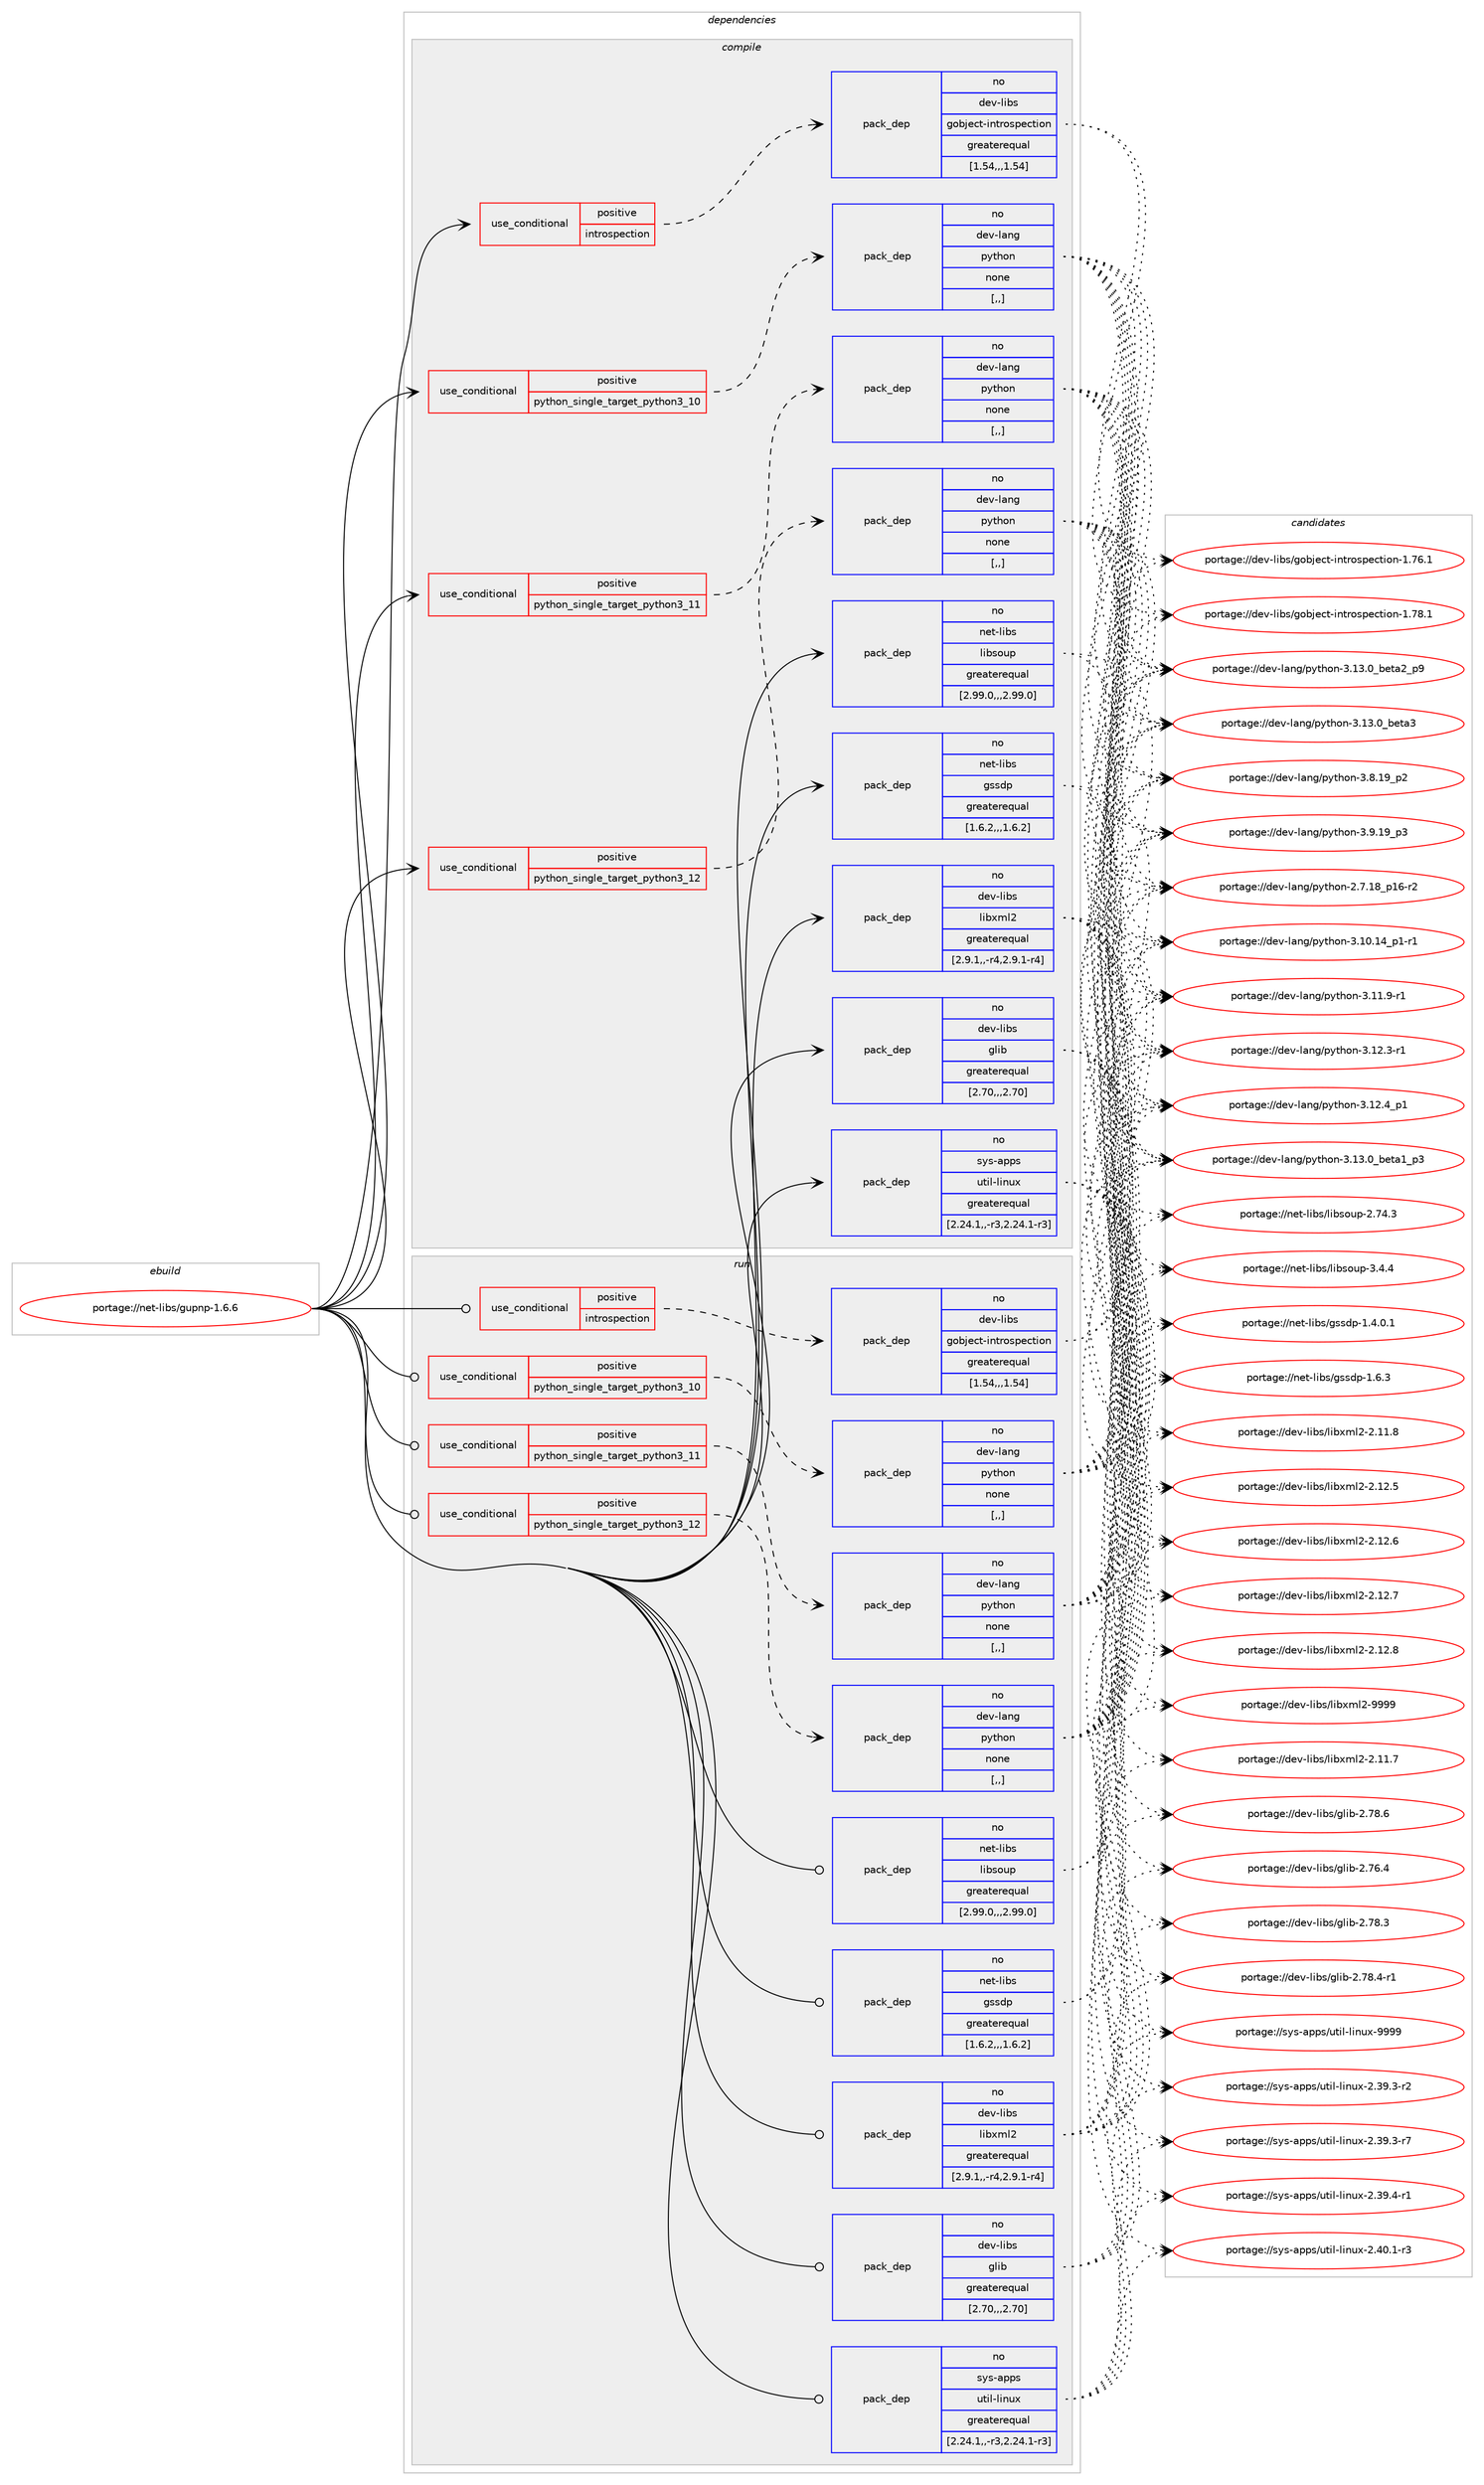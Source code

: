 digraph prolog {

# *************
# Graph options
# *************

newrank=true;
concentrate=true;
compound=true;
graph [rankdir=LR,fontname=Helvetica,fontsize=10,ranksep=1.5];#, ranksep=2.5, nodesep=0.2];
edge  [arrowhead=vee];
node  [fontname=Helvetica,fontsize=10];

# **********
# The ebuild
# **********

subgraph cluster_leftcol {
color=gray;
rank=same;
label=<<i>ebuild</i>>;
id [label="portage://net-libs/gupnp-1.6.6", color=red, width=4, href="../net-libs/gupnp-1.6.6.svg"];
}

# ****************
# The dependencies
# ****************

subgraph cluster_midcol {
color=gray;
label=<<i>dependencies</i>>;
subgraph cluster_compile {
fillcolor="#eeeeee";
style=filled;
label=<<i>compile</i>>;
subgraph cond91061 {
dependency349992 [label=<<TABLE BORDER="0" CELLBORDER="1" CELLSPACING="0" CELLPADDING="4"><TR><TD ROWSPAN="3" CELLPADDING="10">use_conditional</TD></TR><TR><TD>positive</TD></TR><TR><TD>introspection</TD></TR></TABLE>>, shape=none, color=red];
subgraph pack256341 {
dependency349993 [label=<<TABLE BORDER="0" CELLBORDER="1" CELLSPACING="0" CELLPADDING="4" WIDTH="220"><TR><TD ROWSPAN="6" CELLPADDING="30">pack_dep</TD></TR><TR><TD WIDTH="110">no</TD></TR><TR><TD>dev-libs</TD></TR><TR><TD>gobject-introspection</TD></TR><TR><TD>greaterequal</TD></TR><TR><TD>[1.54,,,1.54]</TD></TR></TABLE>>, shape=none, color=blue];
}
dependency349992:e -> dependency349993:w [weight=20,style="dashed",arrowhead="vee"];
}
id:e -> dependency349992:w [weight=20,style="solid",arrowhead="vee"];
subgraph cond91062 {
dependency349994 [label=<<TABLE BORDER="0" CELLBORDER="1" CELLSPACING="0" CELLPADDING="4"><TR><TD ROWSPAN="3" CELLPADDING="10">use_conditional</TD></TR><TR><TD>positive</TD></TR><TR><TD>python_single_target_python3_10</TD></TR></TABLE>>, shape=none, color=red];
subgraph pack256342 {
dependency349995 [label=<<TABLE BORDER="0" CELLBORDER="1" CELLSPACING="0" CELLPADDING="4" WIDTH="220"><TR><TD ROWSPAN="6" CELLPADDING="30">pack_dep</TD></TR><TR><TD WIDTH="110">no</TD></TR><TR><TD>dev-lang</TD></TR><TR><TD>python</TD></TR><TR><TD>none</TD></TR><TR><TD>[,,]</TD></TR></TABLE>>, shape=none, color=blue];
}
dependency349994:e -> dependency349995:w [weight=20,style="dashed",arrowhead="vee"];
}
id:e -> dependency349994:w [weight=20,style="solid",arrowhead="vee"];
subgraph cond91063 {
dependency349996 [label=<<TABLE BORDER="0" CELLBORDER="1" CELLSPACING="0" CELLPADDING="4"><TR><TD ROWSPAN="3" CELLPADDING="10">use_conditional</TD></TR><TR><TD>positive</TD></TR><TR><TD>python_single_target_python3_11</TD></TR></TABLE>>, shape=none, color=red];
subgraph pack256343 {
dependency349997 [label=<<TABLE BORDER="0" CELLBORDER="1" CELLSPACING="0" CELLPADDING="4" WIDTH="220"><TR><TD ROWSPAN="6" CELLPADDING="30">pack_dep</TD></TR><TR><TD WIDTH="110">no</TD></TR><TR><TD>dev-lang</TD></TR><TR><TD>python</TD></TR><TR><TD>none</TD></TR><TR><TD>[,,]</TD></TR></TABLE>>, shape=none, color=blue];
}
dependency349996:e -> dependency349997:w [weight=20,style="dashed",arrowhead="vee"];
}
id:e -> dependency349996:w [weight=20,style="solid",arrowhead="vee"];
subgraph cond91064 {
dependency349998 [label=<<TABLE BORDER="0" CELLBORDER="1" CELLSPACING="0" CELLPADDING="4"><TR><TD ROWSPAN="3" CELLPADDING="10">use_conditional</TD></TR><TR><TD>positive</TD></TR><TR><TD>python_single_target_python3_12</TD></TR></TABLE>>, shape=none, color=red];
subgraph pack256344 {
dependency349999 [label=<<TABLE BORDER="0" CELLBORDER="1" CELLSPACING="0" CELLPADDING="4" WIDTH="220"><TR><TD ROWSPAN="6" CELLPADDING="30">pack_dep</TD></TR><TR><TD WIDTH="110">no</TD></TR><TR><TD>dev-lang</TD></TR><TR><TD>python</TD></TR><TR><TD>none</TD></TR><TR><TD>[,,]</TD></TR></TABLE>>, shape=none, color=blue];
}
dependency349998:e -> dependency349999:w [weight=20,style="dashed",arrowhead="vee"];
}
id:e -> dependency349998:w [weight=20,style="solid",arrowhead="vee"];
subgraph pack256345 {
dependency350000 [label=<<TABLE BORDER="0" CELLBORDER="1" CELLSPACING="0" CELLPADDING="4" WIDTH="220"><TR><TD ROWSPAN="6" CELLPADDING="30">pack_dep</TD></TR><TR><TD WIDTH="110">no</TD></TR><TR><TD>dev-libs</TD></TR><TR><TD>glib</TD></TR><TR><TD>greaterequal</TD></TR><TR><TD>[2.70,,,2.70]</TD></TR></TABLE>>, shape=none, color=blue];
}
id:e -> dependency350000:w [weight=20,style="solid",arrowhead="vee"];
subgraph pack256346 {
dependency350001 [label=<<TABLE BORDER="0" CELLBORDER="1" CELLSPACING="0" CELLPADDING="4" WIDTH="220"><TR><TD ROWSPAN="6" CELLPADDING="30">pack_dep</TD></TR><TR><TD WIDTH="110">no</TD></TR><TR><TD>dev-libs</TD></TR><TR><TD>libxml2</TD></TR><TR><TD>greaterequal</TD></TR><TR><TD>[2.9.1,,-r4,2.9.1-r4]</TD></TR></TABLE>>, shape=none, color=blue];
}
id:e -> dependency350001:w [weight=20,style="solid",arrowhead="vee"];
subgraph pack256347 {
dependency350002 [label=<<TABLE BORDER="0" CELLBORDER="1" CELLSPACING="0" CELLPADDING="4" WIDTH="220"><TR><TD ROWSPAN="6" CELLPADDING="30">pack_dep</TD></TR><TR><TD WIDTH="110">no</TD></TR><TR><TD>net-libs</TD></TR><TR><TD>gssdp</TD></TR><TR><TD>greaterequal</TD></TR><TR><TD>[1.6.2,,,1.6.2]</TD></TR></TABLE>>, shape=none, color=blue];
}
id:e -> dependency350002:w [weight=20,style="solid",arrowhead="vee"];
subgraph pack256348 {
dependency350003 [label=<<TABLE BORDER="0" CELLBORDER="1" CELLSPACING="0" CELLPADDING="4" WIDTH="220"><TR><TD ROWSPAN="6" CELLPADDING="30">pack_dep</TD></TR><TR><TD WIDTH="110">no</TD></TR><TR><TD>net-libs</TD></TR><TR><TD>libsoup</TD></TR><TR><TD>greaterequal</TD></TR><TR><TD>[2.99.0,,,2.99.0]</TD></TR></TABLE>>, shape=none, color=blue];
}
id:e -> dependency350003:w [weight=20,style="solid",arrowhead="vee"];
subgraph pack256349 {
dependency350004 [label=<<TABLE BORDER="0" CELLBORDER="1" CELLSPACING="0" CELLPADDING="4" WIDTH="220"><TR><TD ROWSPAN="6" CELLPADDING="30">pack_dep</TD></TR><TR><TD WIDTH="110">no</TD></TR><TR><TD>sys-apps</TD></TR><TR><TD>util-linux</TD></TR><TR><TD>greaterequal</TD></TR><TR><TD>[2.24.1,,-r3,2.24.1-r3]</TD></TR></TABLE>>, shape=none, color=blue];
}
id:e -> dependency350004:w [weight=20,style="solid",arrowhead="vee"];
}
subgraph cluster_compileandrun {
fillcolor="#eeeeee";
style=filled;
label=<<i>compile and run</i>>;
}
subgraph cluster_run {
fillcolor="#eeeeee";
style=filled;
label=<<i>run</i>>;
subgraph cond91065 {
dependency350005 [label=<<TABLE BORDER="0" CELLBORDER="1" CELLSPACING="0" CELLPADDING="4"><TR><TD ROWSPAN="3" CELLPADDING="10">use_conditional</TD></TR><TR><TD>positive</TD></TR><TR><TD>introspection</TD></TR></TABLE>>, shape=none, color=red];
subgraph pack256350 {
dependency350006 [label=<<TABLE BORDER="0" CELLBORDER="1" CELLSPACING="0" CELLPADDING="4" WIDTH="220"><TR><TD ROWSPAN="6" CELLPADDING="30">pack_dep</TD></TR><TR><TD WIDTH="110">no</TD></TR><TR><TD>dev-libs</TD></TR><TR><TD>gobject-introspection</TD></TR><TR><TD>greaterequal</TD></TR><TR><TD>[1.54,,,1.54]</TD></TR></TABLE>>, shape=none, color=blue];
}
dependency350005:e -> dependency350006:w [weight=20,style="dashed",arrowhead="vee"];
}
id:e -> dependency350005:w [weight=20,style="solid",arrowhead="odot"];
subgraph cond91066 {
dependency350007 [label=<<TABLE BORDER="0" CELLBORDER="1" CELLSPACING="0" CELLPADDING="4"><TR><TD ROWSPAN="3" CELLPADDING="10">use_conditional</TD></TR><TR><TD>positive</TD></TR><TR><TD>python_single_target_python3_10</TD></TR></TABLE>>, shape=none, color=red];
subgraph pack256351 {
dependency350008 [label=<<TABLE BORDER="0" CELLBORDER="1" CELLSPACING="0" CELLPADDING="4" WIDTH="220"><TR><TD ROWSPAN="6" CELLPADDING="30">pack_dep</TD></TR><TR><TD WIDTH="110">no</TD></TR><TR><TD>dev-lang</TD></TR><TR><TD>python</TD></TR><TR><TD>none</TD></TR><TR><TD>[,,]</TD></TR></TABLE>>, shape=none, color=blue];
}
dependency350007:e -> dependency350008:w [weight=20,style="dashed",arrowhead="vee"];
}
id:e -> dependency350007:w [weight=20,style="solid",arrowhead="odot"];
subgraph cond91067 {
dependency350009 [label=<<TABLE BORDER="0" CELLBORDER="1" CELLSPACING="0" CELLPADDING="4"><TR><TD ROWSPAN="3" CELLPADDING="10">use_conditional</TD></TR><TR><TD>positive</TD></TR><TR><TD>python_single_target_python3_11</TD></TR></TABLE>>, shape=none, color=red];
subgraph pack256352 {
dependency350010 [label=<<TABLE BORDER="0" CELLBORDER="1" CELLSPACING="0" CELLPADDING="4" WIDTH="220"><TR><TD ROWSPAN="6" CELLPADDING="30">pack_dep</TD></TR><TR><TD WIDTH="110">no</TD></TR><TR><TD>dev-lang</TD></TR><TR><TD>python</TD></TR><TR><TD>none</TD></TR><TR><TD>[,,]</TD></TR></TABLE>>, shape=none, color=blue];
}
dependency350009:e -> dependency350010:w [weight=20,style="dashed",arrowhead="vee"];
}
id:e -> dependency350009:w [weight=20,style="solid",arrowhead="odot"];
subgraph cond91068 {
dependency350011 [label=<<TABLE BORDER="0" CELLBORDER="1" CELLSPACING="0" CELLPADDING="4"><TR><TD ROWSPAN="3" CELLPADDING="10">use_conditional</TD></TR><TR><TD>positive</TD></TR><TR><TD>python_single_target_python3_12</TD></TR></TABLE>>, shape=none, color=red];
subgraph pack256353 {
dependency350012 [label=<<TABLE BORDER="0" CELLBORDER="1" CELLSPACING="0" CELLPADDING="4" WIDTH="220"><TR><TD ROWSPAN="6" CELLPADDING="30">pack_dep</TD></TR><TR><TD WIDTH="110">no</TD></TR><TR><TD>dev-lang</TD></TR><TR><TD>python</TD></TR><TR><TD>none</TD></TR><TR><TD>[,,]</TD></TR></TABLE>>, shape=none, color=blue];
}
dependency350011:e -> dependency350012:w [weight=20,style="dashed",arrowhead="vee"];
}
id:e -> dependency350011:w [weight=20,style="solid",arrowhead="odot"];
subgraph pack256354 {
dependency350013 [label=<<TABLE BORDER="0" CELLBORDER="1" CELLSPACING="0" CELLPADDING="4" WIDTH="220"><TR><TD ROWSPAN="6" CELLPADDING="30">pack_dep</TD></TR><TR><TD WIDTH="110">no</TD></TR><TR><TD>dev-libs</TD></TR><TR><TD>glib</TD></TR><TR><TD>greaterequal</TD></TR><TR><TD>[2.70,,,2.70]</TD></TR></TABLE>>, shape=none, color=blue];
}
id:e -> dependency350013:w [weight=20,style="solid",arrowhead="odot"];
subgraph pack256355 {
dependency350014 [label=<<TABLE BORDER="0" CELLBORDER="1" CELLSPACING="0" CELLPADDING="4" WIDTH="220"><TR><TD ROWSPAN="6" CELLPADDING="30">pack_dep</TD></TR><TR><TD WIDTH="110">no</TD></TR><TR><TD>dev-libs</TD></TR><TR><TD>libxml2</TD></TR><TR><TD>greaterequal</TD></TR><TR><TD>[2.9.1,,-r4,2.9.1-r4]</TD></TR></TABLE>>, shape=none, color=blue];
}
id:e -> dependency350014:w [weight=20,style="solid",arrowhead="odot"];
subgraph pack256356 {
dependency350015 [label=<<TABLE BORDER="0" CELLBORDER="1" CELLSPACING="0" CELLPADDING="4" WIDTH="220"><TR><TD ROWSPAN="6" CELLPADDING="30">pack_dep</TD></TR><TR><TD WIDTH="110">no</TD></TR><TR><TD>net-libs</TD></TR><TR><TD>gssdp</TD></TR><TR><TD>greaterequal</TD></TR><TR><TD>[1.6.2,,,1.6.2]</TD></TR></TABLE>>, shape=none, color=blue];
}
id:e -> dependency350015:w [weight=20,style="solid",arrowhead="odot"];
subgraph pack256357 {
dependency350016 [label=<<TABLE BORDER="0" CELLBORDER="1" CELLSPACING="0" CELLPADDING="4" WIDTH="220"><TR><TD ROWSPAN="6" CELLPADDING="30">pack_dep</TD></TR><TR><TD WIDTH="110">no</TD></TR><TR><TD>net-libs</TD></TR><TR><TD>libsoup</TD></TR><TR><TD>greaterequal</TD></TR><TR><TD>[2.99.0,,,2.99.0]</TD></TR></TABLE>>, shape=none, color=blue];
}
id:e -> dependency350016:w [weight=20,style="solid",arrowhead="odot"];
subgraph pack256358 {
dependency350017 [label=<<TABLE BORDER="0" CELLBORDER="1" CELLSPACING="0" CELLPADDING="4" WIDTH="220"><TR><TD ROWSPAN="6" CELLPADDING="30">pack_dep</TD></TR><TR><TD WIDTH="110">no</TD></TR><TR><TD>sys-apps</TD></TR><TR><TD>util-linux</TD></TR><TR><TD>greaterequal</TD></TR><TR><TD>[2.24.1,,-r3,2.24.1-r3]</TD></TR></TABLE>>, shape=none, color=blue];
}
id:e -> dependency350017:w [weight=20,style="solid",arrowhead="odot"];
}
}

# **************
# The candidates
# **************

subgraph cluster_choices {
rank=same;
color=gray;
label=<<i>candidates</i>>;

subgraph choice256341 {
color=black;
nodesep=1;
choice1001011184510810598115471031119810610199116451051101161141111151121019911610511111045494655544649 [label="portage://dev-libs/gobject-introspection-1.76.1", color=red, width=4,href="../dev-libs/gobject-introspection-1.76.1.svg"];
choice1001011184510810598115471031119810610199116451051101161141111151121019911610511111045494655564649 [label="portage://dev-libs/gobject-introspection-1.78.1", color=red, width=4,href="../dev-libs/gobject-introspection-1.78.1.svg"];
dependency349993:e -> choice1001011184510810598115471031119810610199116451051101161141111151121019911610511111045494655544649:w [style=dotted,weight="100"];
dependency349993:e -> choice1001011184510810598115471031119810610199116451051101161141111151121019911610511111045494655564649:w [style=dotted,weight="100"];
}
subgraph choice256342 {
color=black;
nodesep=1;
choice100101118451089711010347112121116104111110455046554649569511249544511450 [label="portage://dev-lang/python-2.7.18_p16-r2", color=red, width=4,href="../dev-lang/python-2.7.18_p16-r2.svg"];
choice100101118451089711010347112121116104111110455146494846495295112494511449 [label="portage://dev-lang/python-3.10.14_p1-r1", color=red, width=4,href="../dev-lang/python-3.10.14_p1-r1.svg"];
choice100101118451089711010347112121116104111110455146494946574511449 [label="portage://dev-lang/python-3.11.9-r1", color=red, width=4,href="../dev-lang/python-3.11.9-r1.svg"];
choice100101118451089711010347112121116104111110455146495046514511449 [label="portage://dev-lang/python-3.12.3-r1", color=red, width=4,href="../dev-lang/python-3.12.3-r1.svg"];
choice100101118451089711010347112121116104111110455146495046529511249 [label="portage://dev-lang/python-3.12.4_p1", color=red, width=4,href="../dev-lang/python-3.12.4_p1.svg"];
choice10010111845108971101034711212111610411111045514649514648959810111697499511251 [label="portage://dev-lang/python-3.13.0_beta1_p3", color=red, width=4,href="../dev-lang/python-3.13.0_beta1_p3.svg"];
choice10010111845108971101034711212111610411111045514649514648959810111697509511257 [label="portage://dev-lang/python-3.13.0_beta2_p9", color=red, width=4,href="../dev-lang/python-3.13.0_beta2_p9.svg"];
choice1001011184510897110103471121211161041111104551464951464895981011169751 [label="portage://dev-lang/python-3.13.0_beta3", color=red, width=4,href="../dev-lang/python-3.13.0_beta3.svg"];
choice100101118451089711010347112121116104111110455146564649579511250 [label="portage://dev-lang/python-3.8.19_p2", color=red, width=4,href="../dev-lang/python-3.8.19_p2.svg"];
choice100101118451089711010347112121116104111110455146574649579511251 [label="portage://dev-lang/python-3.9.19_p3", color=red, width=4,href="../dev-lang/python-3.9.19_p3.svg"];
dependency349995:e -> choice100101118451089711010347112121116104111110455046554649569511249544511450:w [style=dotted,weight="100"];
dependency349995:e -> choice100101118451089711010347112121116104111110455146494846495295112494511449:w [style=dotted,weight="100"];
dependency349995:e -> choice100101118451089711010347112121116104111110455146494946574511449:w [style=dotted,weight="100"];
dependency349995:e -> choice100101118451089711010347112121116104111110455146495046514511449:w [style=dotted,weight="100"];
dependency349995:e -> choice100101118451089711010347112121116104111110455146495046529511249:w [style=dotted,weight="100"];
dependency349995:e -> choice10010111845108971101034711212111610411111045514649514648959810111697499511251:w [style=dotted,weight="100"];
dependency349995:e -> choice10010111845108971101034711212111610411111045514649514648959810111697509511257:w [style=dotted,weight="100"];
dependency349995:e -> choice1001011184510897110103471121211161041111104551464951464895981011169751:w [style=dotted,weight="100"];
dependency349995:e -> choice100101118451089711010347112121116104111110455146564649579511250:w [style=dotted,weight="100"];
dependency349995:e -> choice100101118451089711010347112121116104111110455146574649579511251:w [style=dotted,weight="100"];
}
subgraph choice256343 {
color=black;
nodesep=1;
choice100101118451089711010347112121116104111110455046554649569511249544511450 [label="portage://dev-lang/python-2.7.18_p16-r2", color=red, width=4,href="../dev-lang/python-2.7.18_p16-r2.svg"];
choice100101118451089711010347112121116104111110455146494846495295112494511449 [label="portage://dev-lang/python-3.10.14_p1-r1", color=red, width=4,href="../dev-lang/python-3.10.14_p1-r1.svg"];
choice100101118451089711010347112121116104111110455146494946574511449 [label="portage://dev-lang/python-3.11.9-r1", color=red, width=4,href="../dev-lang/python-3.11.9-r1.svg"];
choice100101118451089711010347112121116104111110455146495046514511449 [label="portage://dev-lang/python-3.12.3-r1", color=red, width=4,href="../dev-lang/python-3.12.3-r1.svg"];
choice100101118451089711010347112121116104111110455146495046529511249 [label="portage://dev-lang/python-3.12.4_p1", color=red, width=4,href="../dev-lang/python-3.12.4_p1.svg"];
choice10010111845108971101034711212111610411111045514649514648959810111697499511251 [label="portage://dev-lang/python-3.13.0_beta1_p3", color=red, width=4,href="../dev-lang/python-3.13.0_beta1_p3.svg"];
choice10010111845108971101034711212111610411111045514649514648959810111697509511257 [label="portage://dev-lang/python-3.13.0_beta2_p9", color=red, width=4,href="../dev-lang/python-3.13.0_beta2_p9.svg"];
choice1001011184510897110103471121211161041111104551464951464895981011169751 [label="portage://dev-lang/python-3.13.0_beta3", color=red, width=4,href="../dev-lang/python-3.13.0_beta3.svg"];
choice100101118451089711010347112121116104111110455146564649579511250 [label="portage://dev-lang/python-3.8.19_p2", color=red, width=4,href="../dev-lang/python-3.8.19_p2.svg"];
choice100101118451089711010347112121116104111110455146574649579511251 [label="portage://dev-lang/python-3.9.19_p3", color=red, width=4,href="../dev-lang/python-3.9.19_p3.svg"];
dependency349997:e -> choice100101118451089711010347112121116104111110455046554649569511249544511450:w [style=dotted,weight="100"];
dependency349997:e -> choice100101118451089711010347112121116104111110455146494846495295112494511449:w [style=dotted,weight="100"];
dependency349997:e -> choice100101118451089711010347112121116104111110455146494946574511449:w [style=dotted,weight="100"];
dependency349997:e -> choice100101118451089711010347112121116104111110455146495046514511449:w [style=dotted,weight="100"];
dependency349997:e -> choice100101118451089711010347112121116104111110455146495046529511249:w [style=dotted,weight="100"];
dependency349997:e -> choice10010111845108971101034711212111610411111045514649514648959810111697499511251:w [style=dotted,weight="100"];
dependency349997:e -> choice10010111845108971101034711212111610411111045514649514648959810111697509511257:w [style=dotted,weight="100"];
dependency349997:e -> choice1001011184510897110103471121211161041111104551464951464895981011169751:w [style=dotted,weight="100"];
dependency349997:e -> choice100101118451089711010347112121116104111110455146564649579511250:w [style=dotted,weight="100"];
dependency349997:e -> choice100101118451089711010347112121116104111110455146574649579511251:w [style=dotted,weight="100"];
}
subgraph choice256344 {
color=black;
nodesep=1;
choice100101118451089711010347112121116104111110455046554649569511249544511450 [label="portage://dev-lang/python-2.7.18_p16-r2", color=red, width=4,href="../dev-lang/python-2.7.18_p16-r2.svg"];
choice100101118451089711010347112121116104111110455146494846495295112494511449 [label="portage://dev-lang/python-3.10.14_p1-r1", color=red, width=4,href="../dev-lang/python-3.10.14_p1-r1.svg"];
choice100101118451089711010347112121116104111110455146494946574511449 [label="portage://dev-lang/python-3.11.9-r1", color=red, width=4,href="../dev-lang/python-3.11.9-r1.svg"];
choice100101118451089711010347112121116104111110455146495046514511449 [label="portage://dev-lang/python-3.12.3-r1", color=red, width=4,href="../dev-lang/python-3.12.3-r1.svg"];
choice100101118451089711010347112121116104111110455146495046529511249 [label="portage://dev-lang/python-3.12.4_p1", color=red, width=4,href="../dev-lang/python-3.12.4_p1.svg"];
choice10010111845108971101034711212111610411111045514649514648959810111697499511251 [label="portage://dev-lang/python-3.13.0_beta1_p3", color=red, width=4,href="../dev-lang/python-3.13.0_beta1_p3.svg"];
choice10010111845108971101034711212111610411111045514649514648959810111697509511257 [label="portage://dev-lang/python-3.13.0_beta2_p9", color=red, width=4,href="../dev-lang/python-3.13.0_beta2_p9.svg"];
choice1001011184510897110103471121211161041111104551464951464895981011169751 [label="portage://dev-lang/python-3.13.0_beta3", color=red, width=4,href="../dev-lang/python-3.13.0_beta3.svg"];
choice100101118451089711010347112121116104111110455146564649579511250 [label="portage://dev-lang/python-3.8.19_p2", color=red, width=4,href="../dev-lang/python-3.8.19_p2.svg"];
choice100101118451089711010347112121116104111110455146574649579511251 [label="portage://dev-lang/python-3.9.19_p3", color=red, width=4,href="../dev-lang/python-3.9.19_p3.svg"];
dependency349999:e -> choice100101118451089711010347112121116104111110455046554649569511249544511450:w [style=dotted,weight="100"];
dependency349999:e -> choice100101118451089711010347112121116104111110455146494846495295112494511449:w [style=dotted,weight="100"];
dependency349999:e -> choice100101118451089711010347112121116104111110455146494946574511449:w [style=dotted,weight="100"];
dependency349999:e -> choice100101118451089711010347112121116104111110455146495046514511449:w [style=dotted,weight="100"];
dependency349999:e -> choice100101118451089711010347112121116104111110455146495046529511249:w [style=dotted,weight="100"];
dependency349999:e -> choice10010111845108971101034711212111610411111045514649514648959810111697499511251:w [style=dotted,weight="100"];
dependency349999:e -> choice10010111845108971101034711212111610411111045514649514648959810111697509511257:w [style=dotted,weight="100"];
dependency349999:e -> choice1001011184510897110103471121211161041111104551464951464895981011169751:w [style=dotted,weight="100"];
dependency349999:e -> choice100101118451089711010347112121116104111110455146564649579511250:w [style=dotted,weight="100"];
dependency349999:e -> choice100101118451089711010347112121116104111110455146574649579511251:w [style=dotted,weight="100"];
}
subgraph choice256345 {
color=black;
nodesep=1;
choice1001011184510810598115471031081059845504655544652 [label="portage://dev-libs/glib-2.76.4", color=red, width=4,href="../dev-libs/glib-2.76.4.svg"];
choice1001011184510810598115471031081059845504655564651 [label="portage://dev-libs/glib-2.78.3", color=red, width=4,href="../dev-libs/glib-2.78.3.svg"];
choice10010111845108105981154710310810598455046555646524511449 [label="portage://dev-libs/glib-2.78.4-r1", color=red, width=4,href="../dev-libs/glib-2.78.4-r1.svg"];
choice1001011184510810598115471031081059845504655564654 [label="portage://dev-libs/glib-2.78.6", color=red, width=4,href="../dev-libs/glib-2.78.6.svg"];
dependency350000:e -> choice1001011184510810598115471031081059845504655544652:w [style=dotted,weight="100"];
dependency350000:e -> choice1001011184510810598115471031081059845504655564651:w [style=dotted,weight="100"];
dependency350000:e -> choice10010111845108105981154710310810598455046555646524511449:w [style=dotted,weight="100"];
dependency350000:e -> choice1001011184510810598115471031081059845504655564654:w [style=dotted,weight="100"];
}
subgraph choice256346 {
color=black;
nodesep=1;
choice100101118451081059811547108105981201091085045504649494655 [label="portage://dev-libs/libxml2-2.11.7", color=red, width=4,href="../dev-libs/libxml2-2.11.7.svg"];
choice100101118451081059811547108105981201091085045504649494656 [label="portage://dev-libs/libxml2-2.11.8", color=red, width=4,href="../dev-libs/libxml2-2.11.8.svg"];
choice100101118451081059811547108105981201091085045504649504653 [label="portage://dev-libs/libxml2-2.12.5", color=red, width=4,href="../dev-libs/libxml2-2.12.5.svg"];
choice100101118451081059811547108105981201091085045504649504654 [label="portage://dev-libs/libxml2-2.12.6", color=red, width=4,href="../dev-libs/libxml2-2.12.6.svg"];
choice100101118451081059811547108105981201091085045504649504655 [label="portage://dev-libs/libxml2-2.12.7", color=red, width=4,href="../dev-libs/libxml2-2.12.7.svg"];
choice100101118451081059811547108105981201091085045504649504656 [label="portage://dev-libs/libxml2-2.12.8", color=red, width=4,href="../dev-libs/libxml2-2.12.8.svg"];
choice10010111845108105981154710810598120109108504557575757 [label="portage://dev-libs/libxml2-9999", color=red, width=4,href="../dev-libs/libxml2-9999.svg"];
dependency350001:e -> choice100101118451081059811547108105981201091085045504649494655:w [style=dotted,weight="100"];
dependency350001:e -> choice100101118451081059811547108105981201091085045504649494656:w [style=dotted,weight="100"];
dependency350001:e -> choice100101118451081059811547108105981201091085045504649504653:w [style=dotted,weight="100"];
dependency350001:e -> choice100101118451081059811547108105981201091085045504649504654:w [style=dotted,weight="100"];
dependency350001:e -> choice100101118451081059811547108105981201091085045504649504655:w [style=dotted,weight="100"];
dependency350001:e -> choice100101118451081059811547108105981201091085045504649504656:w [style=dotted,weight="100"];
dependency350001:e -> choice10010111845108105981154710810598120109108504557575757:w [style=dotted,weight="100"];
}
subgraph choice256347 {
color=black;
nodesep=1;
choice1101011164510810598115471031151151001124549465246484649 [label="portage://net-libs/gssdp-1.4.0.1", color=red, width=4,href="../net-libs/gssdp-1.4.0.1.svg"];
choice110101116451081059811547103115115100112454946544651 [label="portage://net-libs/gssdp-1.6.3", color=red, width=4,href="../net-libs/gssdp-1.6.3.svg"];
dependency350002:e -> choice1101011164510810598115471031151151001124549465246484649:w [style=dotted,weight="100"];
dependency350002:e -> choice110101116451081059811547103115115100112454946544651:w [style=dotted,weight="100"];
}
subgraph choice256348 {
color=black;
nodesep=1;
choice1101011164510810598115471081059811511111711245504655524651 [label="portage://net-libs/libsoup-2.74.3", color=red, width=4,href="../net-libs/libsoup-2.74.3.svg"];
choice11010111645108105981154710810598115111117112455146524652 [label="portage://net-libs/libsoup-3.4.4", color=red, width=4,href="../net-libs/libsoup-3.4.4.svg"];
dependency350003:e -> choice1101011164510810598115471081059811511111711245504655524651:w [style=dotted,weight="100"];
dependency350003:e -> choice11010111645108105981154710810598115111117112455146524652:w [style=dotted,weight="100"];
}
subgraph choice256349 {
color=black;
nodesep=1;
choice11512111545971121121154711711610510845108105110117120455046515746514511450 [label="portage://sys-apps/util-linux-2.39.3-r2", color=red, width=4,href="../sys-apps/util-linux-2.39.3-r2.svg"];
choice11512111545971121121154711711610510845108105110117120455046515746514511455 [label="portage://sys-apps/util-linux-2.39.3-r7", color=red, width=4,href="../sys-apps/util-linux-2.39.3-r7.svg"];
choice11512111545971121121154711711610510845108105110117120455046515746524511449 [label="portage://sys-apps/util-linux-2.39.4-r1", color=red, width=4,href="../sys-apps/util-linux-2.39.4-r1.svg"];
choice11512111545971121121154711711610510845108105110117120455046524846494511451 [label="portage://sys-apps/util-linux-2.40.1-r3", color=red, width=4,href="../sys-apps/util-linux-2.40.1-r3.svg"];
choice115121115459711211211547117116105108451081051101171204557575757 [label="portage://sys-apps/util-linux-9999", color=red, width=4,href="../sys-apps/util-linux-9999.svg"];
dependency350004:e -> choice11512111545971121121154711711610510845108105110117120455046515746514511450:w [style=dotted,weight="100"];
dependency350004:e -> choice11512111545971121121154711711610510845108105110117120455046515746514511455:w [style=dotted,weight="100"];
dependency350004:e -> choice11512111545971121121154711711610510845108105110117120455046515746524511449:w [style=dotted,weight="100"];
dependency350004:e -> choice11512111545971121121154711711610510845108105110117120455046524846494511451:w [style=dotted,weight="100"];
dependency350004:e -> choice115121115459711211211547117116105108451081051101171204557575757:w [style=dotted,weight="100"];
}
subgraph choice256350 {
color=black;
nodesep=1;
choice1001011184510810598115471031119810610199116451051101161141111151121019911610511111045494655544649 [label="portage://dev-libs/gobject-introspection-1.76.1", color=red, width=4,href="../dev-libs/gobject-introspection-1.76.1.svg"];
choice1001011184510810598115471031119810610199116451051101161141111151121019911610511111045494655564649 [label="portage://dev-libs/gobject-introspection-1.78.1", color=red, width=4,href="../dev-libs/gobject-introspection-1.78.1.svg"];
dependency350006:e -> choice1001011184510810598115471031119810610199116451051101161141111151121019911610511111045494655544649:w [style=dotted,weight="100"];
dependency350006:e -> choice1001011184510810598115471031119810610199116451051101161141111151121019911610511111045494655564649:w [style=dotted,weight="100"];
}
subgraph choice256351 {
color=black;
nodesep=1;
choice100101118451089711010347112121116104111110455046554649569511249544511450 [label="portage://dev-lang/python-2.7.18_p16-r2", color=red, width=4,href="../dev-lang/python-2.7.18_p16-r2.svg"];
choice100101118451089711010347112121116104111110455146494846495295112494511449 [label="portage://dev-lang/python-3.10.14_p1-r1", color=red, width=4,href="../dev-lang/python-3.10.14_p1-r1.svg"];
choice100101118451089711010347112121116104111110455146494946574511449 [label="portage://dev-lang/python-3.11.9-r1", color=red, width=4,href="../dev-lang/python-3.11.9-r1.svg"];
choice100101118451089711010347112121116104111110455146495046514511449 [label="portage://dev-lang/python-3.12.3-r1", color=red, width=4,href="../dev-lang/python-3.12.3-r1.svg"];
choice100101118451089711010347112121116104111110455146495046529511249 [label="portage://dev-lang/python-3.12.4_p1", color=red, width=4,href="../dev-lang/python-3.12.4_p1.svg"];
choice10010111845108971101034711212111610411111045514649514648959810111697499511251 [label="portage://dev-lang/python-3.13.0_beta1_p3", color=red, width=4,href="../dev-lang/python-3.13.0_beta1_p3.svg"];
choice10010111845108971101034711212111610411111045514649514648959810111697509511257 [label="portage://dev-lang/python-3.13.0_beta2_p9", color=red, width=4,href="../dev-lang/python-3.13.0_beta2_p9.svg"];
choice1001011184510897110103471121211161041111104551464951464895981011169751 [label="portage://dev-lang/python-3.13.0_beta3", color=red, width=4,href="../dev-lang/python-3.13.0_beta3.svg"];
choice100101118451089711010347112121116104111110455146564649579511250 [label="portage://dev-lang/python-3.8.19_p2", color=red, width=4,href="../dev-lang/python-3.8.19_p2.svg"];
choice100101118451089711010347112121116104111110455146574649579511251 [label="portage://dev-lang/python-3.9.19_p3", color=red, width=4,href="../dev-lang/python-3.9.19_p3.svg"];
dependency350008:e -> choice100101118451089711010347112121116104111110455046554649569511249544511450:w [style=dotted,weight="100"];
dependency350008:e -> choice100101118451089711010347112121116104111110455146494846495295112494511449:w [style=dotted,weight="100"];
dependency350008:e -> choice100101118451089711010347112121116104111110455146494946574511449:w [style=dotted,weight="100"];
dependency350008:e -> choice100101118451089711010347112121116104111110455146495046514511449:w [style=dotted,weight="100"];
dependency350008:e -> choice100101118451089711010347112121116104111110455146495046529511249:w [style=dotted,weight="100"];
dependency350008:e -> choice10010111845108971101034711212111610411111045514649514648959810111697499511251:w [style=dotted,weight="100"];
dependency350008:e -> choice10010111845108971101034711212111610411111045514649514648959810111697509511257:w [style=dotted,weight="100"];
dependency350008:e -> choice1001011184510897110103471121211161041111104551464951464895981011169751:w [style=dotted,weight="100"];
dependency350008:e -> choice100101118451089711010347112121116104111110455146564649579511250:w [style=dotted,weight="100"];
dependency350008:e -> choice100101118451089711010347112121116104111110455146574649579511251:w [style=dotted,weight="100"];
}
subgraph choice256352 {
color=black;
nodesep=1;
choice100101118451089711010347112121116104111110455046554649569511249544511450 [label="portage://dev-lang/python-2.7.18_p16-r2", color=red, width=4,href="../dev-lang/python-2.7.18_p16-r2.svg"];
choice100101118451089711010347112121116104111110455146494846495295112494511449 [label="portage://dev-lang/python-3.10.14_p1-r1", color=red, width=4,href="../dev-lang/python-3.10.14_p1-r1.svg"];
choice100101118451089711010347112121116104111110455146494946574511449 [label="portage://dev-lang/python-3.11.9-r1", color=red, width=4,href="../dev-lang/python-3.11.9-r1.svg"];
choice100101118451089711010347112121116104111110455146495046514511449 [label="portage://dev-lang/python-3.12.3-r1", color=red, width=4,href="../dev-lang/python-3.12.3-r1.svg"];
choice100101118451089711010347112121116104111110455146495046529511249 [label="portage://dev-lang/python-3.12.4_p1", color=red, width=4,href="../dev-lang/python-3.12.4_p1.svg"];
choice10010111845108971101034711212111610411111045514649514648959810111697499511251 [label="portage://dev-lang/python-3.13.0_beta1_p3", color=red, width=4,href="../dev-lang/python-3.13.0_beta1_p3.svg"];
choice10010111845108971101034711212111610411111045514649514648959810111697509511257 [label="portage://dev-lang/python-3.13.0_beta2_p9", color=red, width=4,href="../dev-lang/python-3.13.0_beta2_p9.svg"];
choice1001011184510897110103471121211161041111104551464951464895981011169751 [label="portage://dev-lang/python-3.13.0_beta3", color=red, width=4,href="../dev-lang/python-3.13.0_beta3.svg"];
choice100101118451089711010347112121116104111110455146564649579511250 [label="portage://dev-lang/python-3.8.19_p2", color=red, width=4,href="../dev-lang/python-3.8.19_p2.svg"];
choice100101118451089711010347112121116104111110455146574649579511251 [label="portage://dev-lang/python-3.9.19_p3", color=red, width=4,href="../dev-lang/python-3.9.19_p3.svg"];
dependency350010:e -> choice100101118451089711010347112121116104111110455046554649569511249544511450:w [style=dotted,weight="100"];
dependency350010:e -> choice100101118451089711010347112121116104111110455146494846495295112494511449:w [style=dotted,weight="100"];
dependency350010:e -> choice100101118451089711010347112121116104111110455146494946574511449:w [style=dotted,weight="100"];
dependency350010:e -> choice100101118451089711010347112121116104111110455146495046514511449:w [style=dotted,weight="100"];
dependency350010:e -> choice100101118451089711010347112121116104111110455146495046529511249:w [style=dotted,weight="100"];
dependency350010:e -> choice10010111845108971101034711212111610411111045514649514648959810111697499511251:w [style=dotted,weight="100"];
dependency350010:e -> choice10010111845108971101034711212111610411111045514649514648959810111697509511257:w [style=dotted,weight="100"];
dependency350010:e -> choice1001011184510897110103471121211161041111104551464951464895981011169751:w [style=dotted,weight="100"];
dependency350010:e -> choice100101118451089711010347112121116104111110455146564649579511250:w [style=dotted,weight="100"];
dependency350010:e -> choice100101118451089711010347112121116104111110455146574649579511251:w [style=dotted,weight="100"];
}
subgraph choice256353 {
color=black;
nodesep=1;
choice100101118451089711010347112121116104111110455046554649569511249544511450 [label="portage://dev-lang/python-2.7.18_p16-r2", color=red, width=4,href="../dev-lang/python-2.7.18_p16-r2.svg"];
choice100101118451089711010347112121116104111110455146494846495295112494511449 [label="portage://dev-lang/python-3.10.14_p1-r1", color=red, width=4,href="../dev-lang/python-3.10.14_p1-r1.svg"];
choice100101118451089711010347112121116104111110455146494946574511449 [label="portage://dev-lang/python-3.11.9-r1", color=red, width=4,href="../dev-lang/python-3.11.9-r1.svg"];
choice100101118451089711010347112121116104111110455146495046514511449 [label="portage://dev-lang/python-3.12.3-r1", color=red, width=4,href="../dev-lang/python-3.12.3-r1.svg"];
choice100101118451089711010347112121116104111110455146495046529511249 [label="portage://dev-lang/python-3.12.4_p1", color=red, width=4,href="../dev-lang/python-3.12.4_p1.svg"];
choice10010111845108971101034711212111610411111045514649514648959810111697499511251 [label="portage://dev-lang/python-3.13.0_beta1_p3", color=red, width=4,href="../dev-lang/python-3.13.0_beta1_p3.svg"];
choice10010111845108971101034711212111610411111045514649514648959810111697509511257 [label="portage://dev-lang/python-3.13.0_beta2_p9", color=red, width=4,href="../dev-lang/python-3.13.0_beta2_p9.svg"];
choice1001011184510897110103471121211161041111104551464951464895981011169751 [label="portage://dev-lang/python-3.13.0_beta3", color=red, width=4,href="../dev-lang/python-3.13.0_beta3.svg"];
choice100101118451089711010347112121116104111110455146564649579511250 [label="portage://dev-lang/python-3.8.19_p2", color=red, width=4,href="../dev-lang/python-3.8.19_p2.svg"];
choice100101118451089711010347112121116104111110455146574649579511251 [label="portage://dev-lang/python-3.9.19_p3", color=red, width=4,href="../dev-lang/python-3.9.19_p3.svg"];
dependency350012:e -> choice100101118451089711010347112121116104111110455046554649569511249544511450:w [style=dotted,weight="100"];
dependency350012:e -> choice100101118451089711010347112121116104111110455146494846495295112494511449:w [style=dotted,weight="100"];
dependency350012:e -> choice100101118451089711010347112121116104111110455146494946574511449:w [style=dotted,weight="100"];
dependency350012:e -> choice100101118451089711010347112121116104111110455146495046514511449:w [style=dotted,weight="100"];
dependency350012:e -> choice100101118451089711010347112121116104111110455146495046529511249:w [style=dotted,weight="100"];
dependency350012:e -> choice10010111845108971101034711212111610411111045514649514648959810111697499511251:w [style=dotted,weight="100"];
dependency350012:e -> choice10010111845108971101034711212111610411111045514649514648959810111697509511257:w [style=dotted,weight="100"];
dependency350012:e -> choice1001011184510897110103471121211161041111104551464951464895981011169751:w [style=dotted,weight="100"];
dependency350012:e -> choice100101118451089711010347112121116104111110455146564649579511250:w [style=dotted,weight="100"];
dependency350012:e -> choice100101118451089711010347112121116104111110455146574649579511251:w [style=dotted,weight="100"];
}
subgraph choice256354 {
color=black;
nodesep=1;
choice1001011184510810598115471031081059845504655544652 [label="portage://dev-libs/glib-2.76.4", color=red, width=4,href="../dev-libs/glib-2.76.4.svg"];
choice1001011184510810598115471031081059845504655564651 [label="portage://dev-libs/glib-2.78.3", color=red, width=4,href="../dev-libs/glib-2.78.3.svg"];
choice10010111845108105981154710310810598455046555646524511449 [label="portage://dev-libs/glib-2.78.4-r1", color=red, width=4,href="../dev-libs/glib-2.78.4-r1.svg"];
choice1001011184510810598115471031081059845504655564654 [label="portage://dev-libs/glib-2.78.6", color=red, width=4,href="../dev-libs/glib-2.78.6.svg"];
dependency350013:e -> choice1001011184510810598115471031081059845504655544652:w [style=dotted,weight="100"];
dependency350013:e -> choice1001011184510810598115471031081059845504655564651:w [style=dotted,weight="100"];
dependency350013:e -> choice10010111845108105981154710310810598455046555646524511449:w [style=dotted,weight="100"];
dependency350013:e -> choice1001011184510810598115471031081059845504655564654:w [style=dotted,weight="100"];
}
subgraph choice256355 {
color=black;
nodesep=1;
choice100101118451081059811547108105981201091085045504649494655 [label="portage://dev-libs/libxml2-2.11.7", color=red, width=4,href="../dev-libs/libxml2-2.11.7.svg"];
choice100101118451081059811547108105981201091085045504649494656 [label="portage://dev-libs/libxml2-2.11.8", color=red, width=4,href="../dev-libs/libxml2-2.11.8.svg"];
choice100101118451081059811547108105981201091085045504649504653 [label="portage://dev-libs/libxml2-2.12.5", color=red, width=4,href="../dev-libs/libxml2-2.12.5.svg"];
choice100101118451081059811547108105981201091085045504649504654 [label="portage://dev-libs/libxml2-2.12.6", color=red, width=4,href="../dev-libs/libxml2-2.12.6.svg"];
choice100101118451081059811547108105981201091085045504649504655 [label="portage://dev-libs/libxml2-2.12.7", color=red, width=4,href="../dev-libs/libxml2-2.12.7.svg"];
choice100101118451081059811547108105981201091085045504649504656 [label="portage://dev-libs/libxml2-2.12.8", color=red, width=4,href="../dev-libs/libxml2-2.12.8.svg"];
choice10010111845108105981154710810598120109108504557575757 [label="portage://dev-libs/libxml2-9999", color=red, width=4,href="../dev-libs/libxml2-9999.svg"];
dependency350014:e -> choice100101118451081059811547108105981201091085045504649494655:w [style=dotted,weight="100"];
dependency350014:e -> choice100101118451081059811547108105981201091085045504649494656:w [style=dotted,weight="100"];
dependency350014:e -> choice100101118451081059811547108105981201091085045504649504653:w [style=dotted,weight="100"];
dependency350014:e -> choice100101118451081059811547108105981201091085045504649504654:w [style=dotted,weight="100"];
dependency350014:e -> choice100101118451081059811547108105981201091085045504649504655:w [style=dotted,weight="100"];
dependency350014:e -> choice100101118451081059811547108105981201091085045504649504656:w [style=dotted,weight="100"];
dependency350014:e -> choice10010111845108105981154710810598120109108504557575757:w [style=dotted,weight="100"];
}
subgraph choice256356 {
color=black;
nodesep=1;
choice1101011164510810598115471031151151001124549465246484649 [label="portage://net-libs/gssdp-1.4.0.1", color=red, width=4,href="../net-libs/gssdp-1.4.0.1.svg"];
choice110101116451081059811547103115115100112454946544651 [label="portage://net-libs/gssdp-1.6.3", color=red, width=4,href="../net-libs/gssdp-1.6.3.svg"];
dependency350015:e -> choice1101011164510810598115471031151151001124549465246484649:w [style=dotted,weight="100"];
dependency350015:e -> choice110101116451081059811547103115115100112454946544651:w [style=dotted,weight="100"];
}
subgraph choice256357 {
color=black;
nodesep=1;
choice1101011164510810598115471081059811511111711245504655524651 [label="portage://net-libs/libsoup-2.74.3", color=red, width=4,href="../net-libs/libsoup-2.74.3.svg"];
choice11010111645108105981154710810598115111117112455146524652 [label="portage://net-libs/libsoup-3.4.4", color=red, width=4,href="../net-libs/libsoup-3.4.4.svg"];
dependency350016:e -> choice1101011164510810598115471081059811511111711245504655524651:w [style=dotted,weight="100"];
dependency350016:e -> choice11010111645108105981154710810598115111117112455146524652:w [style=dotted,weight="100"];
}
subgraph choice256358 {
color=black;
nodesep=1;
choice11512111545971121121154711711610510845108105110117120455046515746514511450 [label="portage://sys-apps/util-linux-2.39.3-r2", color=red, width=4,href="../sys-apps/util-linux-2.39.3-r2.svg"];
choice11512111545971121121154711711610510845108105110117120455046515746514511455 [label="portage://sys-apps/util-linux-2.39.3-r7", color=red, width=4,href="../sys-apps/util-linux-2.39.3-r7.svg"];
choice11512111545971121121154711711610510845108105110117120455046515746524511449 [label="portage://sys-apps/util-linux-2.39.4-r1", color=red, width=4,href="../sys-apps/util-linux-2.39.4-r1.svg"];
choice11512111545971121121154711711610510845108105110117120455046524846494511451 [label="portage://sys-apps/util-linux-2.40.1-r3", color=red, width=4,href="../sys-apps/util-linux-2.40.1-r3.svg"];
choice115121115459711211211547117116105108451081051101171204557575757 [label="portage://sys-apps/util-linux-9999", color=red, width=4,href="../sys-apps/util-linux-9999.svg"];
dependency350017:e -> choice11512111545971121121154711711610510845108105110117120455046515746514511450:w [style=dotted,weight="100"];
dependency350017:e -> choice11512111545971121121154711711610510845108105110117120455046515746514511455:w [style=dotted,weight="100"];
dependency350017:e -> choice11512111545971121121154711711610510845108105110117120455046515746524511449:w [style=dotted,weight="100"];
dependency350017:e -> choice11512111545971121121154711711610510845108105110117120455046524846494511451:w [style=dotted,weight="100"];
dependency350017:e -> choice115121115459711211211547117116105108451081051101171204557575757:w [style=dotted,weight="100"];
}
}

}
